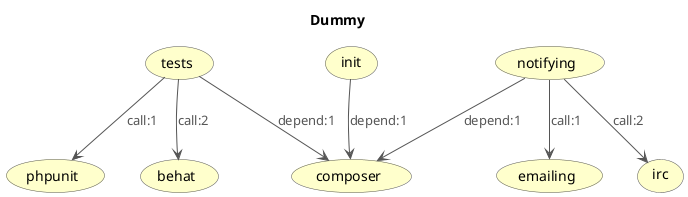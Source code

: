 @startuml

title Dummy
hide stereotype
skinparam Arrow {
Color #555555
FontColor #555555
}
skinparam UseCase {
BackgroundColor #FFFFCC
BorderColor #555555
}

skinparam UseCase {
BackgroundColor<< Dummy >> #FFFFCC
}
(init)<< Dummy >>
(composer)<< Dummy >>
(tests)<< Dummy >>
(notifying)<< Dummy >>
(emailing)<< Dummy >>
(irc)<< Dummy >>
(phpunit)<< Dummy >>
(behat)<< Dummy >>


(init) --> (composer) : depend:1
(tests) --> (phpunit) : call:1
(tests) --> (behat) : call:2
(tests) --> (composer) : depend:1
(notifying) --> (emailing) : call:1
(notifying) --> (irc) : call:2
(notifying) --> (composer) : depend:1
@enduml
